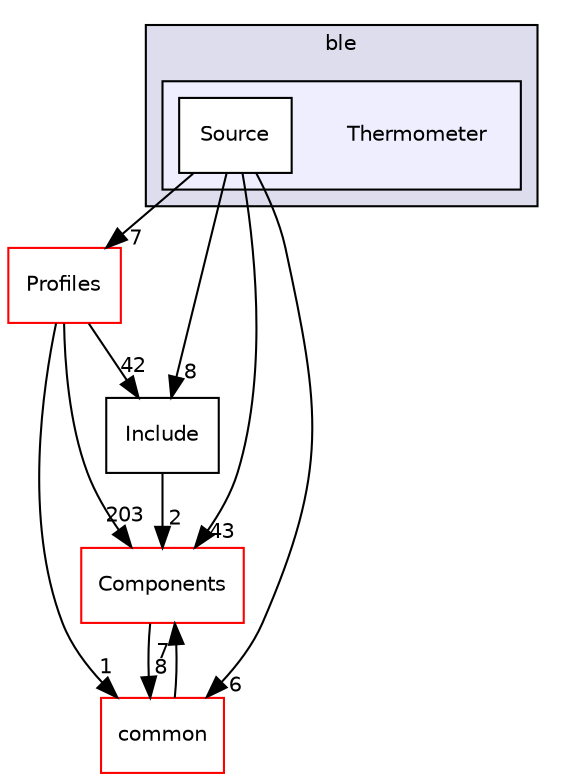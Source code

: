 digraph "C:/Work.git/ble/BLE-CC254x-1.4.0/Projects/ble/Thermometer" {
  compound=true
  node [ fontsize="10", fontname="Helvetica"];
  edge [ labelfontsize="10", labelfontname="Helvetica"];
  subgraph clusterdir_116175837578d417cf55547b959ccd07 {
    graph [ bgcolor="#ddddee", pencolor="black", label="ble" fontname="Helvetica", fontsize="10", URL="dir_116175837578d417cf55547b959ccd07.html"]
  subgraph clusterdir_e45429867ec9122761e5275091565bb7 {
    graph [ bgcolor="#eeeeff", pencolor="black", label="" URL="dir_e45429867ec9122761e5275091565bb7.html"];
    dir_e45429867ec9122761e5275091565bb7 [shape=plaintext label="Thermometer"];
    dir_a282858430d7f8aba61b4839e4baad9c [shape=box label="Source" color="black" fillcolor="white" style="filled" URL="dir_a282858430d7f8aba61b4839e4baad9c.html"];
  }
  }
  dir_7a2b63247ca617f0e1ef727740be8a23 [shape=box label="Components" fillcolor="white" style="filled" color="red" URL="dir_7a2b63247ca617f0e1ef727740be8a23.html"];
  dir_bbf25acfb389de4a0b62fe1493a77c04 [shape=box label="Profiles" fillcolor="white" style="filled" color="red" URL="dir_bbf25acfb389de4a0b62fe1493a77c04.html"];
  dir_75d9d4b6f44aa532429bfdb05dd9374d [shape=box label="common" fillcolor="white" style="filled" color="red" URL="dir_75d9d4b6f44aa532429bfdb05dd9374d.html"];
  dir_c92cc19f0c851bfd7369f25eb8781a13 [shape=box label="Include" URL="dir_c92cc19f0c851bfd7369f25eb8781a13.html"];
  dir_7a2b63247ca617f0e1ef727740be8a23->dir_75d9d4b6f44aa532429bfdb05dd9374d [headlabel="8", labeldistance=1.5 headhref="dir_000001_000049.html"];
  dir_a282858430d7f8aba61b4839e4baad9c->dir_7a2b63247ca617f0e1ef727740be8a23 [headlabel="43", labeldistance=1.5 headhref="dir_000046_000001.html"];
  dir_a282858430d7f8aba61b4839e4baad9c->dir_bbf25acfb389de4a0b62fe1493a77c04 [headlabel="7", labeldistance=1.5 headhref="dir_000046_000078.html"];
  dir_a282858430d7f8aba61b4839e4baad9c->dir_75d9d4b6f44aa532429bfdb05dd9374d [headlabel="6", labeldistance=1.5 headhref="dir_000046_000049.html"];
  dir_a282858430d7f8aba61b4839e4baad9c->dir_c92cc19f0c851bfd7369f25eb8781a13 [headlabel="8", labeldistance=1.5 headhref="dir_000046_000069.html"];
  dir_bbf25acfb389de4a0b62fe1493a77c04->dir_7a2b63247ca617f0e1ef727740be8a23 [headlabel="203", labeldistance=1.5 headhref="dir_000078_000001.html"];
  dir_bbf25acfb389de4a0b62fe1493a77c04->dir_75d9d4b6f44aa532429bfdb05dd9374d [headlabel="1", labeldistance=1.5 headhref="dir_000078_000049.html"];
  dir_bbf25acfb389de4a0b62fe1493a77c04->dir_c92cc19f0c851bfd7369f25eb8781a13 [headlabel="42", labeldistance=1.5 headhref="dir_000078_000069.html"];
  dir_75d9d4b6f44aa532429bfdb05dd9374d->dir_7a2b63247ca617f0e1ef727740be8a23 [headlabel="7", labeldistance=1.5 headhref="dir_000049_000001.html"];
  dir_c92cc19f0c851bfd7369f25eb8781a13->dir_7a2b63247ca617f0e1ef727740be8a23 [headlabel="2", labeldistance=1.5 headhref="dir_000069_000001.html"];
}
